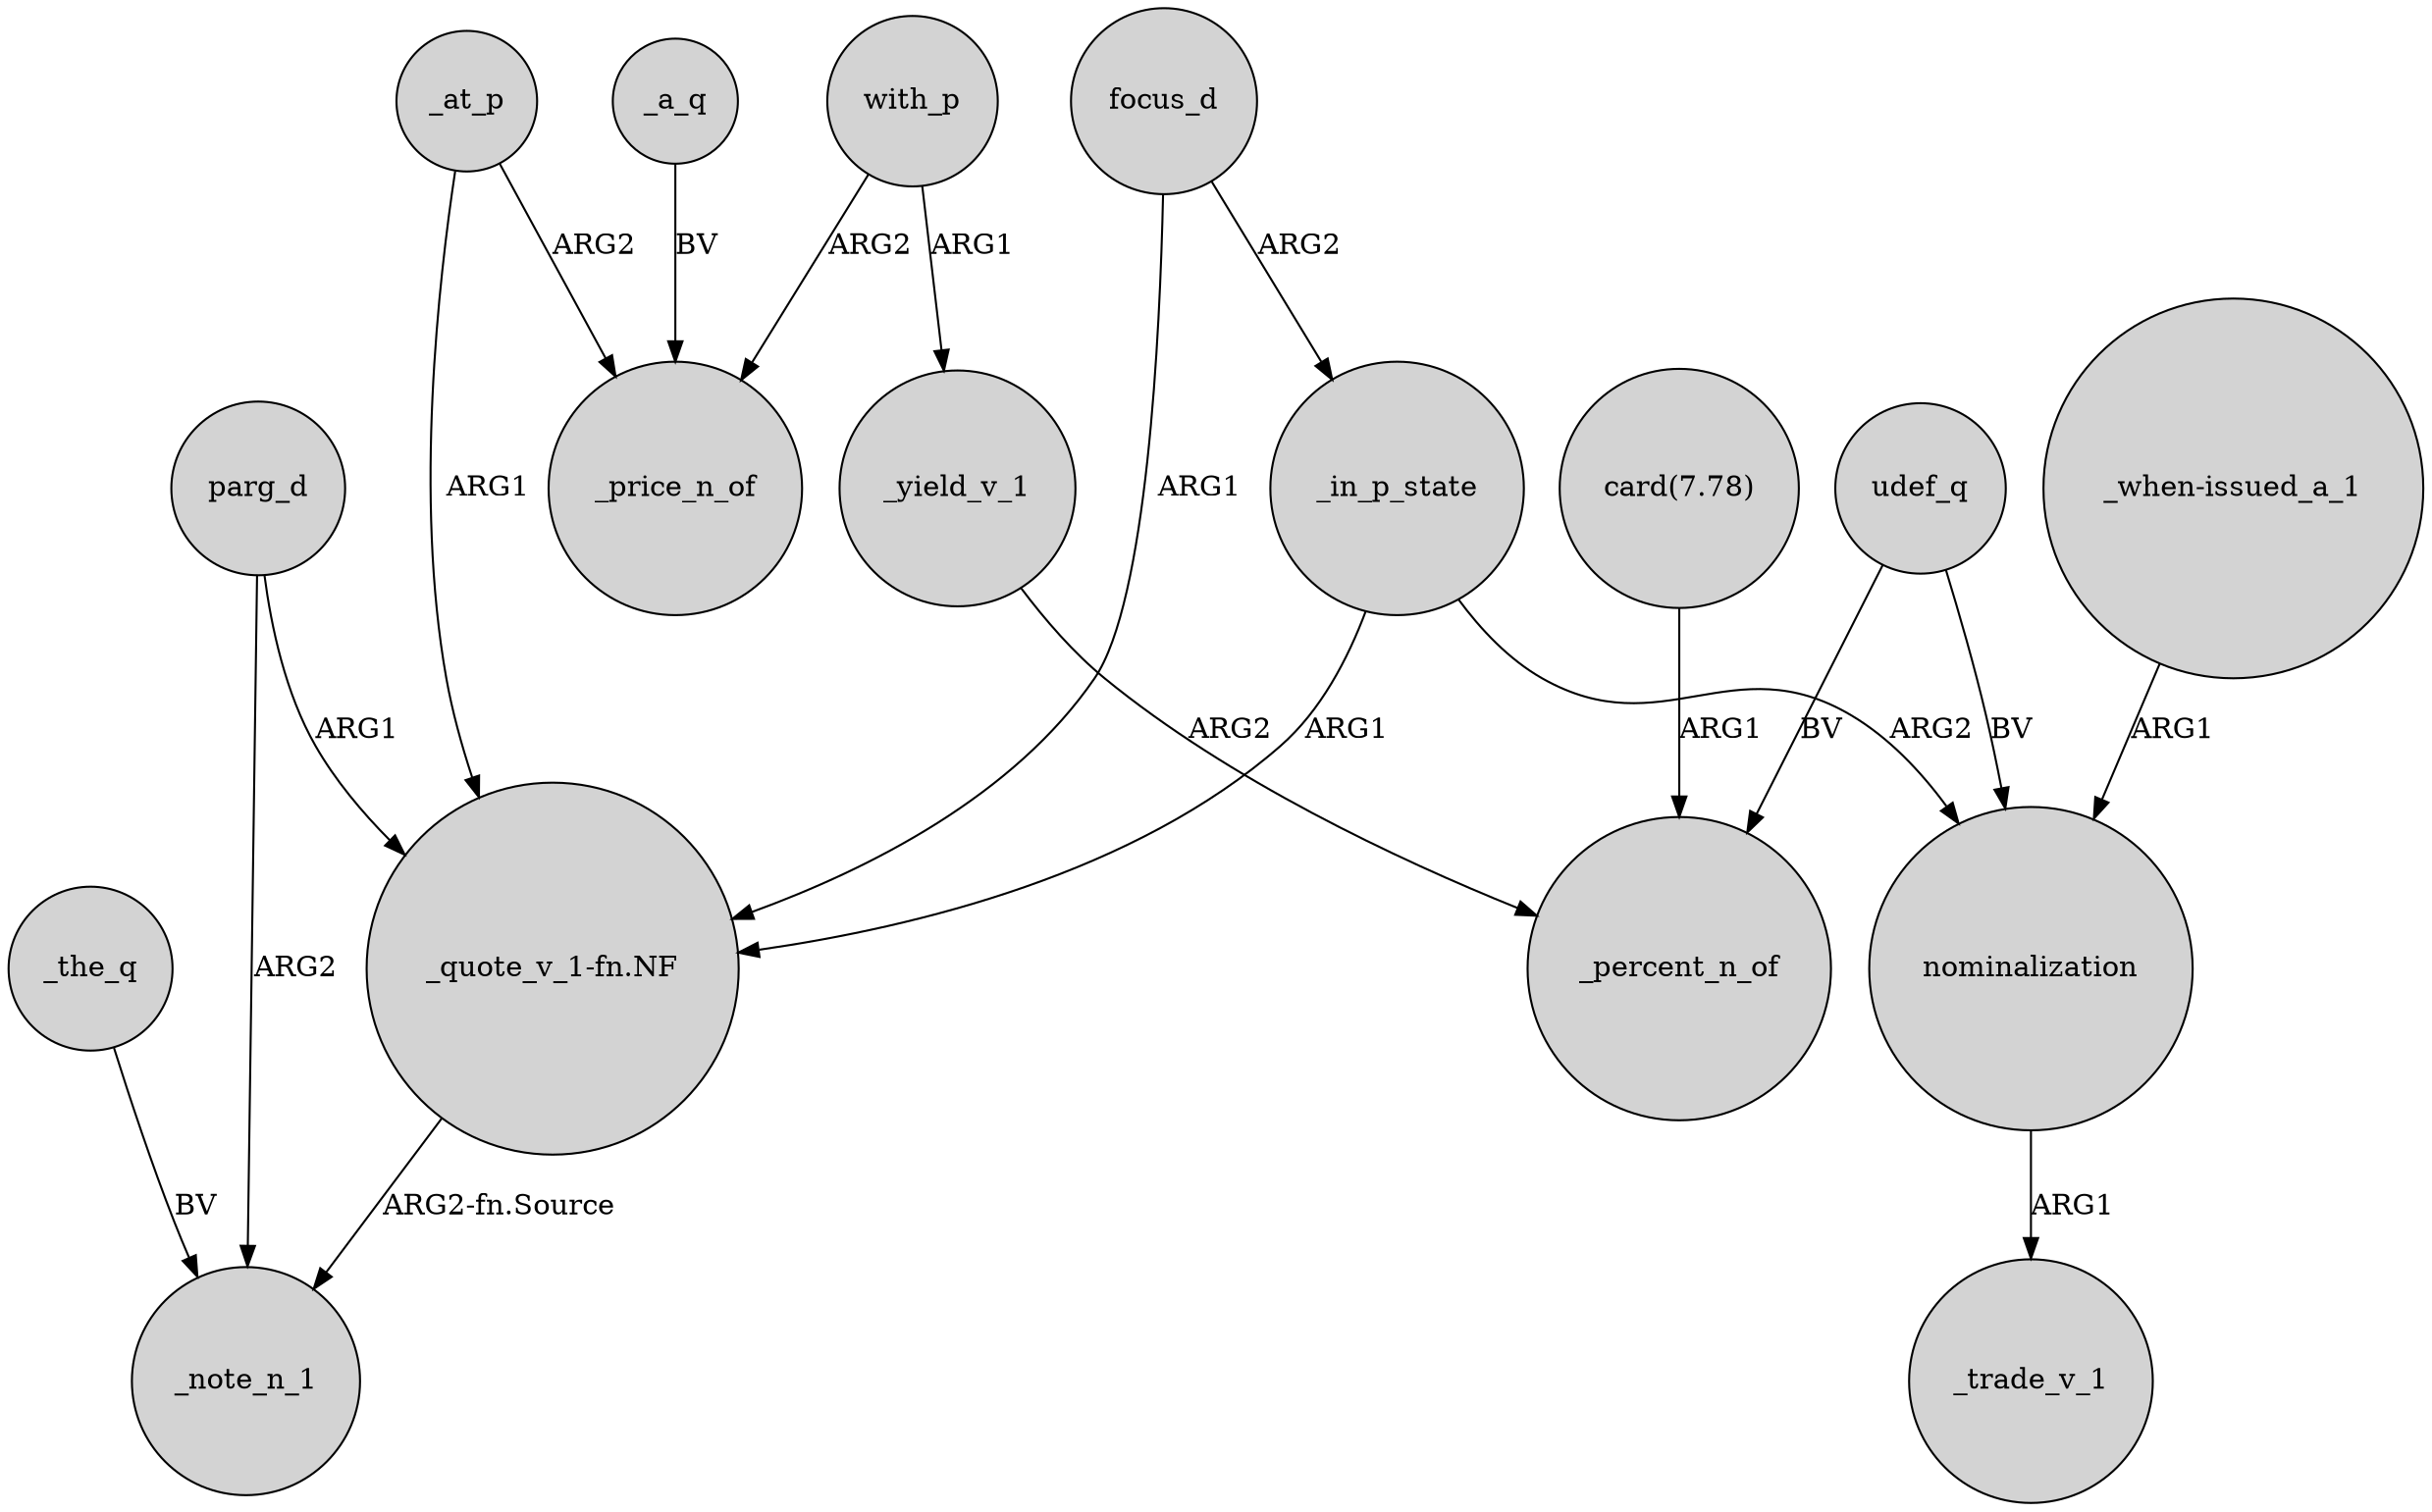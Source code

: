 digraph {
	node [shape=circle style=filled]
	with_p -> _price_n_of [label=ARG2]
	focus_d -> _in_p_state [label=ARG2]
	_at_p -> "_quote_v_1-fn.NF" [label=ARG1]
	nominalization -> _trade_v_1 [label=ARG1]
	_the_q -> _note_n_1 [label=BV]
	parg_d -> "_quote_v_1-fn.NF" [label=ARG1]
	"_quote_v_1-fn.NF" -> _note_n_1 [label="ARG2-fn.Source"]
	focus_d -> "_quote_v_1-fn.NF" [label=ARG1]
	"card(7.78)" -> _percent_n_of [label=ARG1]
	_in_p_state -> "_quote_v_1-fn.NF" [label=ARG1]
	_in_p_state -> nominalization [label=ARG2]
	udef_q -> nominalization [label=BV]
	_yield_v_1 -> _percent_n_of [label=ARG2]
	with_p -> _yield_v_1 [label=ARG1]
	parg_d -> _note_n_1 [label=ARG2]
	udef_q -> _percent_n_of [label=BV]
	_at_p -> _price_n_of [label=ARG2]
	"_when-issued_a_1" -> nominalization [label=ARG1]
	_a_q -> _price_n_of [label=BV]
}
